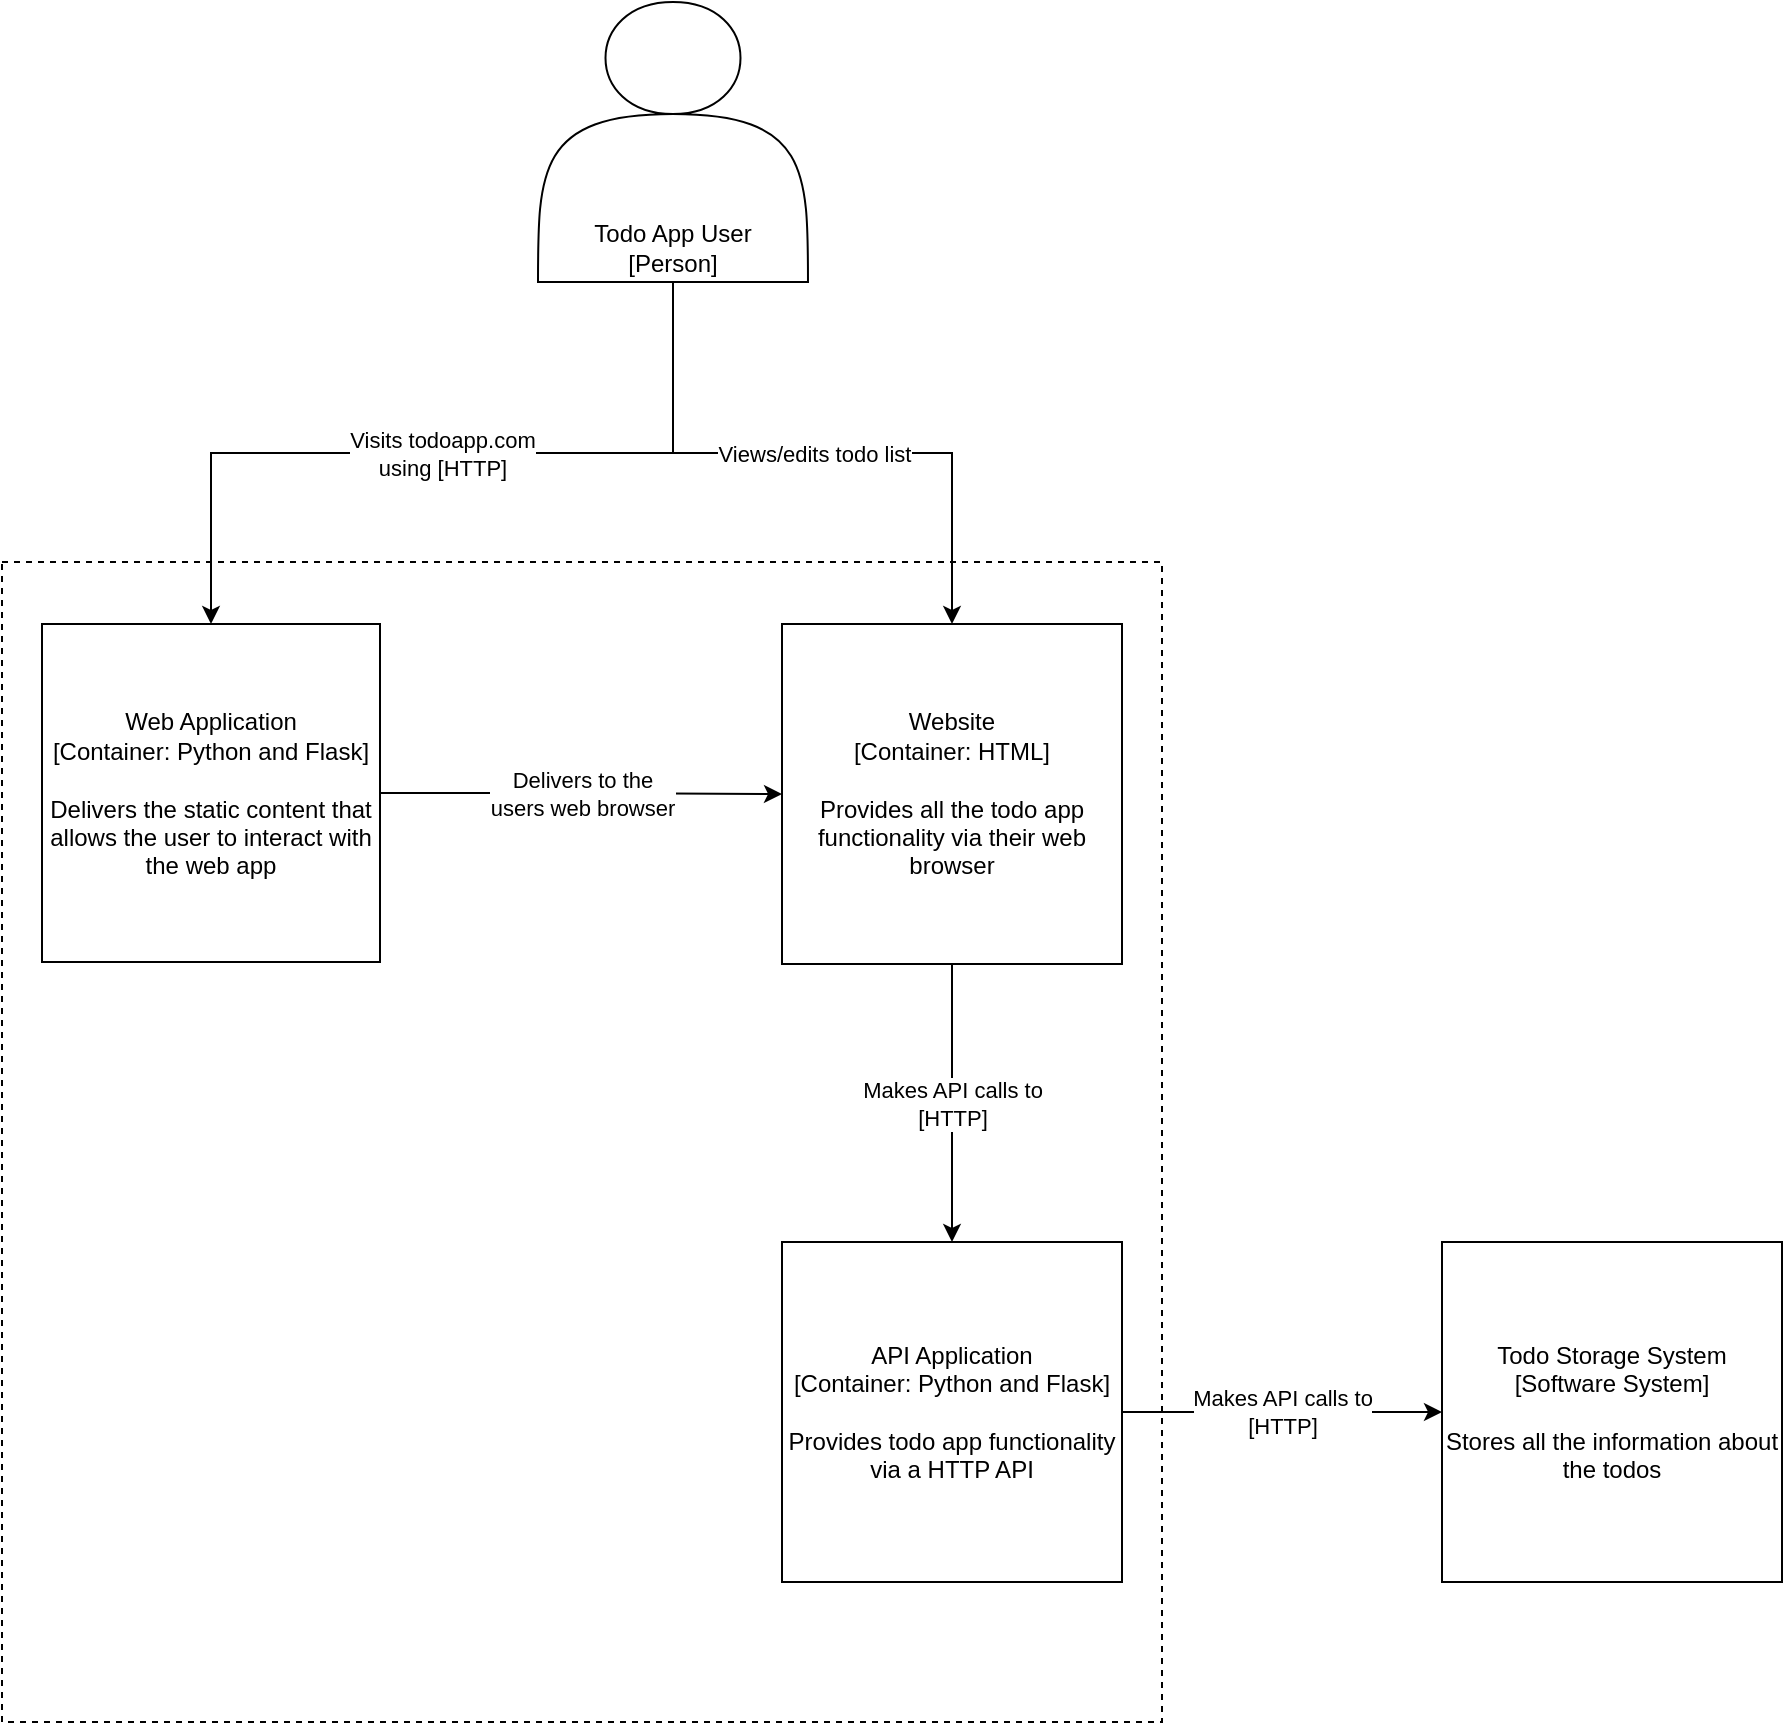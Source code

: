 <mxfile version="15.7.3" type="device"><diagram id="G6PlArh-sbiC14R3-UAf" name="Page-1"><mxGraphModel dx="2062" dy="1122" grid="1" gridSize="10" guides="1" tooltips="1" connect="1" arrows="1" fold="1" page="1" pageScale="1" pageWidth="850" pageHeight="1100" math="0" shadow="0"><root><mxCell id="0"/><mxCell id="1" parent="0"/><mxCell id="A6gTIzq99QBAJaPLC7ui-9" value="" style="whiteSpace=wrap;html=1;aspect=fixed;align=center;verticalAlign=middle;labelBorderColor=default;dashed=1;" vertex="1" parent="1"><mxGeometry x="90" y="310" width="580" height="580" as="geometry"/></mxCell><mxCell id="A6gTIzq99QBAJaPLC7ui-5" value="Visits todoapp.com &lt;br&gt;using [HTTP]" style="edgeStyle=orthogonalEdgeStyle;rounded=0;orthogonalLoop=1;jettySize=auto;html=1;strokeColor=default;jumpStyle=none;exitX=0.5;exitY=1;exitDx=0;exitDy=0;" edge="1" parent="1" source="A6gTIzq99QBAJaPLC7ui-6" target="A6gTIzq99QBAJaPLC7ui-4"><mxGeometry relative="1" as="geometry"><mxPoint x="425" y="241" as="sourcePoint"/></mxGeometry></mxCell><mxCell id="A6gTIzq99QBAJaPLC7ui-8" value="Delivers to the &lt;br&gt;users web browser" style="edgeStyle=orthogonalEdgeStyle;rounded=0;jumpStyle=none;orthogonalLoop=1;jettySize=auto;html=1;strokeColor=default;" edge="1" parent="1" source="A6gTIzq99QBAJaPLC7ui-4" target="A6gTIzq99QBAJaPLC7ui-7"><mxGeometry relative="1" as="geometry"/></mxCell><mxCell id="A6gTIzq99QBAJaPLC7ui-4" value="Web Application&lt;br&gt;[Container: Python and Flask]&lt;br&gt;&lt;br&gt;Delivers the static content that allows the user to interact with the web app" style="whiteSpace=wrap;html=1;aspect=fixed;" vertex="1" parent="1"><mxGeometry x="110" y="341" width="169" height="169" as="geometry"/></mxCell><mxCell id="A6gTIzq99QBAJaPLC7ui-12" value="Views/edits todo list" style="edgeStyle=orthogonalEdgeStyle;rounded=0;jumpStyle=none;orthogonalLoop=1;jettySize=auto;html=1;exitX=0.5;exitY=1;exitDx=0;exitDy=0;entryX=0.5;entryY=0;entryDx=0;entryDy=0;strokeColor=default;" edge="1" parent="1" source="A6gTIzq99QBAJaPLC7ui-6" target="A6gTIzq99QBAJaPLC7ui-7"><mxGeometry relative="1" as="geometry"/></mxCell><mxCell id="A6gTIzq99QBAJaPLC7ui-6" value="Todo App User&lt;br&gt;[Person]&lt;br&gt;" style="shape=actor;whiteSpace=wrap;html=1;verticalAlign=bottom;" vertex="1" parent="1"><mxGeometry x="358" y="30" width="135" height="140" as="geometry"/></mxCell><mxCell id="A6gTIzq99QBAJaPLC7ui-11" value="Makes API calls to&lt;br&gt;[HTTP]" style="edgeStyle=orthogonalEdgeStyle;rounded=0;jumpStyle=none;orthogonalLoop=1;jettySize=auto;html=1;entryX=0.5;entryY=0;entryDx=0;entryDy=0;strokeColor=default;" edge="1" parent="1" source="A6gTIzq99QBAJaPLC7ui-7" target="A6gTIzq99QBAJaPLC7ui-10"><mxGeometry relative="1" as="geometry"/></mxCell><mxCell id="A6gTIzq99QBAJaPLC7ui-7" value="Website&lt;br&gt;[Container: HTML]&lt;br&gt;&lt;br&gt;&lt;div&gt;Provides all the todo app functionality via their web browser&lt;/div&gt;" style="whiteSpace=wrap;html=1;aspect=fixed;verticalAlign=middle;" vertex="1" parent="1"><mxGeometry x="480" y="341" width="170" height="170" as="geometry"/></mxCell><mxCell id="A6gTIzq99QBAJaPLC7ui-14" value="Makes API calls to&lt;br&gt;[HTTP]" style="edgeStyle=orthogonalEdgeStyle;rounded=0;jumpStyle=none;orthogonalLoop=1;jettySize=auto;html=1;entryX=0;entryY=0.5;entryDx=0;entryDy=0;strokeColor=default;" edge="1" parent="1" source="A6gTIzq99QBAJaPLC7ui-10" target="A6gTIzq99QBAJaPLC7ui-13"><mxGeometry relative="1" as="geometry"/></mxCell><mxCell id="A6gTIzq99QBAJaPLC7ui-10" value="API Application&lt;br&gt;[Container: Python and Flask]&lt;br&gt;&lt;br&gt;&lt;div&gt;Provides todo app functionality via a HTTP API&lt;/div&gt;" style="whiteSpace=wrap;html=1;aspect=fixed;verticalAlign=middle;" vertex="1" parent="1"><mxGeometry x="480" y="650" width="170" height="170" as="geometry"/></mxCell><mxCell id="A6gTIzq99QBAJaPLC7ui-13" value="Todo Storage System [Software System]&lt;br&gt;&lt;br&gt;&lt;div&gt;Stores all the information about the todos&lt;/div&gt;" style="whiteSpace=wrap;html=1;aspect=fixed;verticalAlign=middle;" vertex="1" parent="1"><mxGeometry x="810" y="650" width="170" height="170" as="geometry"/></mxCell></root></mxGraphModel></diagram></mxfile>